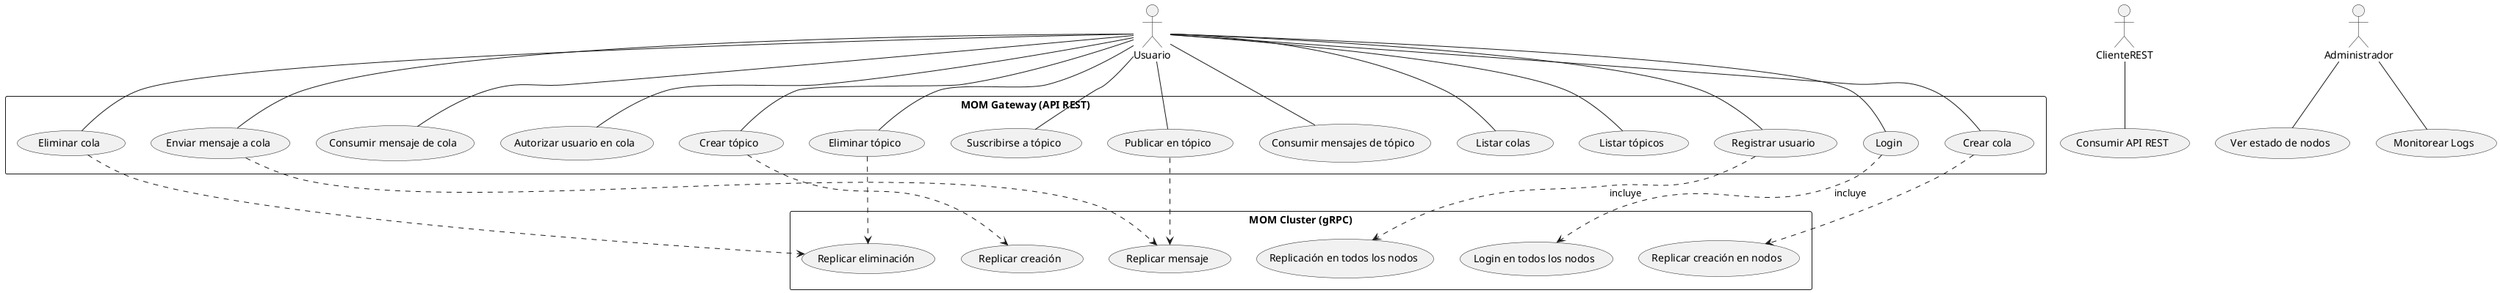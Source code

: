 @startuml casouso
actor Usuario
actor ClienteREST
actor Administrador

rectangle "MOM Gateway (API REST)" {
  Usuario -- (Registrar usuario)
  Usuario -- (Login)
  Usuario -- (Crear cola)
  Usuario -- (Eliminar cola)
  Usuario -- (Enviar mensaje a cola)
  Usuario -- (Consumir mensaje de cola)
  Usuario -- (Autorizar usuario en cola)
  Usuario -- (Crear tópico)
  Usuario -- (Eliminar tópico)
  Usuario -- (Suscribirse a tópico)
  Usuario -- (Publicar en tópico)
  Usuario -- (Consumir mensajes de tópico)
  Usuario -- (Listar colas)
  Usuario -- (Listar tópicos)
}

ClienteREST -- (Consumir API REST)

rectangle "MOM Cluster (gRPC)" {
  (Registrar usuario) ..> (Replicación en todos los nodos) : incluye
  (Login) ..> (Login en todos los nodos) : incluye
  (Crear cola) ..> (Replicar creación en nodos)
  (Eliminar cola) ..> (Replicar eliminación)
  (Enviar mensaje a cola) ..> (Replicar mensaje)
  (Crear tópico) ..> (Replicar creación)
  (Eliminar tópico) ..> (Replicar eliminación)
  (Publicar en tópico) ..> (Replicar mensaje)
}

Administrador -- (Monitorear Logs)
Administrador -- (Ver estado de nodos)
@enduml
